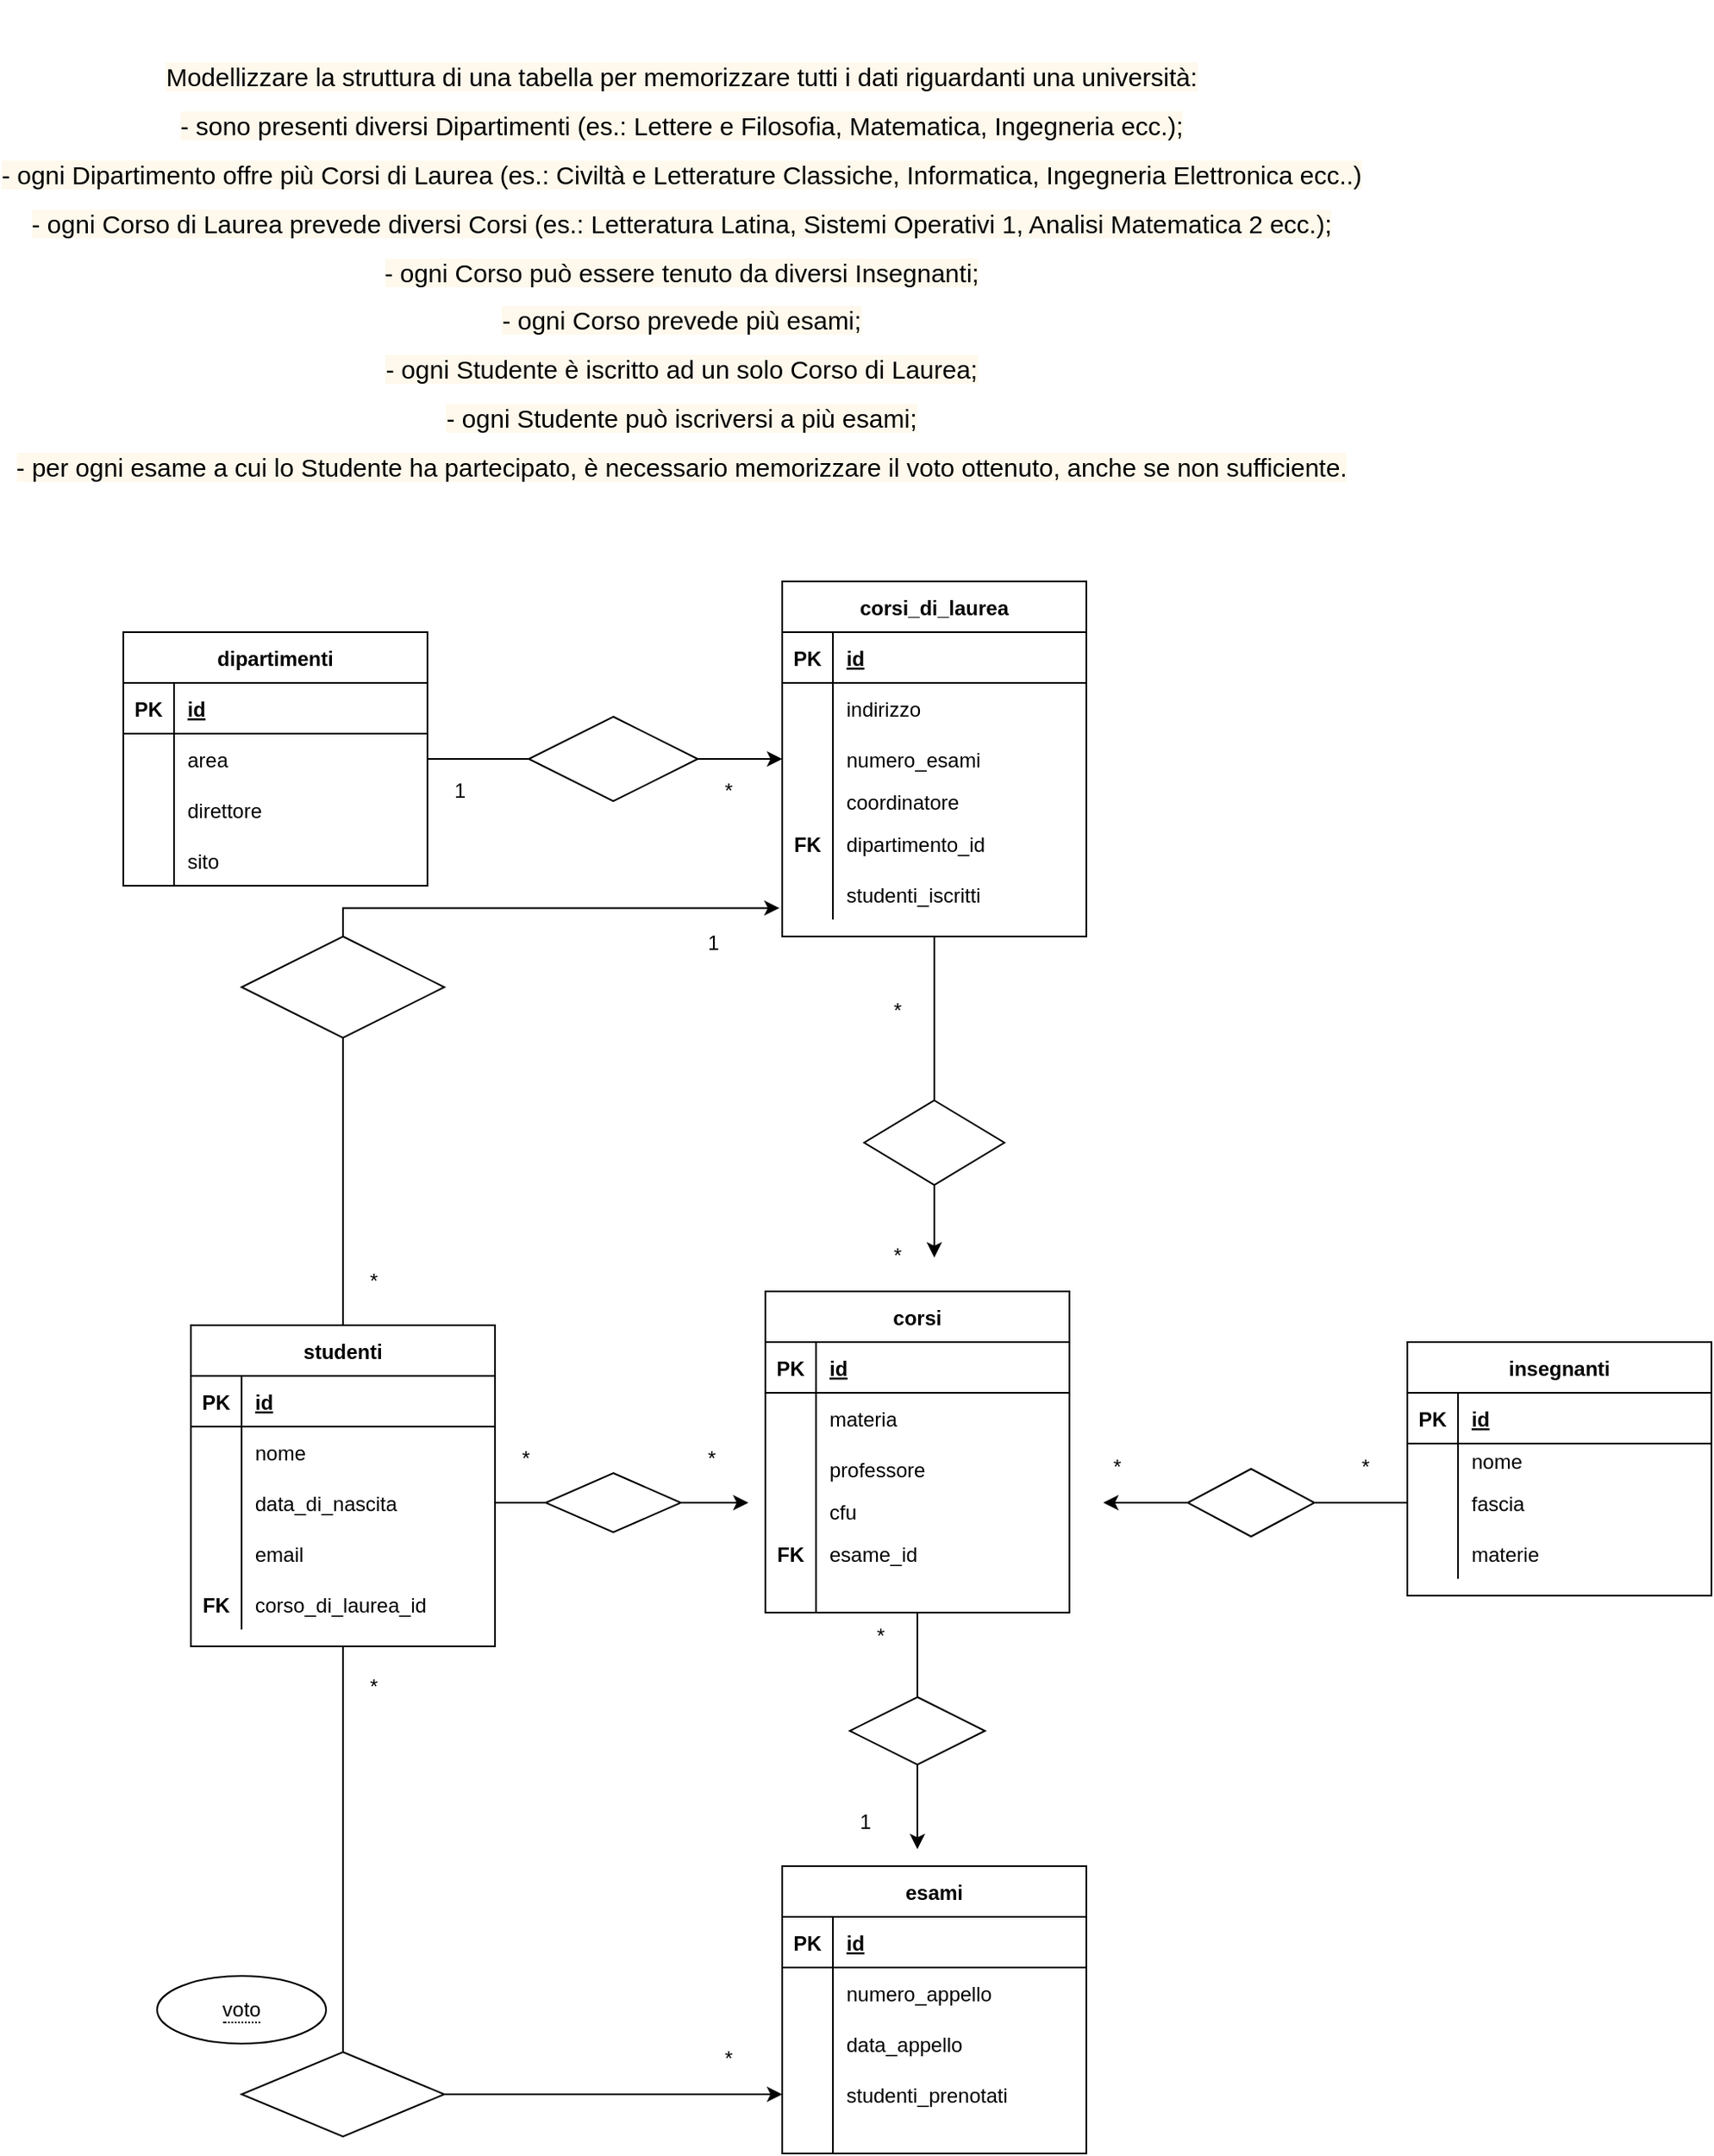 <mxfile version="20.2.2" type="device"><diagram id="AC5yNT9WN_Vt07n7-KDx" name="Pagina-1"><mxGraphModel dx="1038" dy="4054" grid="1" gridSize="10" guides="1" tooltips="1" connect="1" arrows="1" fold="1" page="1" pageScale="1" pageWidth="827" pageHeight="1169" math="0" shadow="0"><root><mxCell id="0"/><mxCell id="1" parent="0"/><mxCell id="3D8G-WBw-n-rXVsYqCfD-39" value="&lt;br&gt;&lt;span style=&quot;font-family: Slack-Lato, Slack-Fractions, appleLogo, sans-serif; font-size: 15px; font-variant-ligatures: common-ligatures; font-weight: 400; text-align: left; background-color: rgba(242, 199, 68, 0.1);&quot;&gt;Modellizzare la struttura di una tabella per memorizzare tutti i dati riguardanti una università:&lt;/span&gt;&lt;br style=&quot;box-sizing: inherit; font-family: Slack-Lato, Slack-Fractions, appleLogo, sans-serif; font-size: 15px; font-variant-ligatures: common-ligatures; font-weight: 400; text-align: left; background-color: rgba(242, 199, 68, 0.1);&quot;&gt;&lt;span style=&quot;font-family: Slack-Lato, Slack-Fractions, appleLogo, sans-serif; font-size: 15px; font-variant-ligatures: common-ligatures; font-weight: 400; text-align: left; background-color: rgba(242, 199, 68, 0.1);&quot;&gt;- sono presenti diversi Dipartimenti (es.: Lettere e Filosofia, Matematica, Ingegneria ecc.);&lt;/span&gt;&lt;br style=&quot;box-sizing: inherit; font-family: Slack-Lato, Slack-Fractions, appleLogo, sans-serif; font-size: 15px; font-variant-ligatures: common-ligatures; font-weight: 400; text-align: left; background-color: rgba(242, 199, 68, 0.1);&quot;&gt;&lt;span style=&quot;font-family: Slack-Lato, Slack-Fractions, appleLogo, sans-serif; font-size: 15px; font-variant-ligatures: common-ligatures; font-weight: 400; text-align: left; background-color: rgba(242, 199, 68, 0.1);&quot;&gt;- ogni Dipartimento offre più Corsi di Laurea (es.: Civiltà e Letterature Classiche, Informatica, Ingegneria Elettronica ecc..)&lt;/span&gt;&lt;br style=&quot;box-sizing: inherit; font-family: Slack-Lato, Slack-Fractions, appleLogo, sans-serif; font-size: 15px; font-variant-ligatures: common-ligatures; font-weight: 400; text-align: left; background-color: rgba(242, 199, 68, 0.1);&quot;&gt;&lt;span style=&quot;font-family: Slack-Lato, Slack-Fractions, appleLogo, sans-serif; font-size: 15px; font-variant-ligatures: common-ligatures; font-weight: 400; text-align: left; background-color: rgba(242, 199, 68, 0.1);&quot;&gt;- ogni Corso di Laurea prevede diversi Corsi (es.: Letteratura Latina, Sistemi Operativi 1, Analisi Matematica 2 ecc.);&lt;/span&gt;&lt;br style=&quot;box-sizing: inherit; font-family: Slack-Lato, Slack-Fractions, appleLogo, sans-serif; font-size: 15px; font-variant-ligatures: common-ligatures; font-weight: 400; text-align: left; background-color: rgba(242, 199, 68, 0.1);&quot;&gt;&lt;span style=&quot;font-family: Slack-Lato, Slack-Fractions, appleLogo, sans-serif; font-size: 15px; font-variant-ligatures: common-ligatures; font-weight: 400; text-align: left; background-color: rgba(242, 199, 68, 0.1);&quot;&gt;- ogni Corso può essere tenuto da diversi Insegnanti;&lt;/span&gt;&lt;br style=&quot;box-sizing: inherit; font-family: Slack-Lato, Slack-Fractions, appleLogo, sans-serif; font-size: 15px; font-variant-ligatures: common-ligatures; font-weight: 400; text-align: left; background-color: rgba(242, 199, 68, 0.1);&quot;&gt;&lt;span style=&quot;font-family: Slack-Lato, Slack-Fractions, appleLogo, sans-serif; font-size: 15px; font-variant-ligatures: common-ligatures; font-weight: 400; text-align: left; background-color: rgba(242, 199, 68, 0.1);&quot;&gt;- ogni Corso prevede più esami;&lt;/span&gt;&lt;br style=&quot;box-sizing: inherit; font-family: Slack-Lato, Slack-Fractions, appleLogo, sans-serif; font-size: 15px; font-variant-ligatures: common-ligatures; font-weight: 400; text-align: left; background-color: rgba(242, 199, 68, 0.1);&quot;&gt;&lt;span style=&quot;font-family: Slack-Lato, Slack-Fractions, appleLogo, sans-serif; font-size: 15px; font-variant-ligatures: common-ligatures; font-weight: 400; text-align: left; background-color: rgba(242, 199, 68, 0.1);&quot;&gt;- ogni Studente è iscritto ad un solo Corso di Laurea;&lt;/span&gt;&lt;br style=&quot;box-sizing: inherit; font-family: Slack-Lato, Slack-Fractions, appleLogo, sans-serif; font-size: 15px; font-variant-ligatures: common-ligatures; font-weight: 400; text-align: left; background-color: rgba(242, 199, 68, 0.1);&quot;&gt;&lt;span style=&quot;font-family: Slack-Lato, Slack-Fractions, appleLogo, sans-serif; font-size: 15px; font-variant-ligatures: common-ligatures; font-weight: 400; text-align: left; background-color: rgba(242, 199, 68, 0.1);&quot;&gt;- ogni Studente può iscriversi a più esami;&lt;/span&gt;&lt;br style=&quot;box-sizing: inherit; font-family: Slack-Lato, Slack-Fractions, appleLogo, sans-serif; font-size: 15px; font-variant-ligatures: common-ligatures; font-weight: 400; text-align: left; background-color: rgba(242, 199, 68, 0.1);&quot;&gt;&lt;span style=&quot;font-family: Slack-Lato, Slack-Fractions, appleLogo, sans-serif; font-size: 15px; font-variant-ligatures: common-ligatures; font-weight: 400; text-align: left; background-color: rgba(242, 199, 68, 0.1);&quot;&gt;- per ogni esame a cui lo Studente ha partecipato, è necessario memorizzare il voto ottenuto, anche se non sufficiente.&lt;br&gt;&lt;/span&gt;" style="text;strokeColor=none;fillColor=none;html=1;fontSize=24;fontStyle=1;verticalAlign=middle;align=center;fontColor=#000000;" parent="1" vertex="1"><mxGeometry x="380" y="-2290" width="100" height="60" as="geometry"/></mxCell><mxCell id="3D8G-WBw-n-rXVsYqCfD-70" value="dipartimenti" style="shape=table;startSize=30;container=1;collapsible=1;childLayout=tableLayout;fixedRows=1;rowLines=0;fontStyle=1;align=center;resizeLast=1;fontColor=#000000;" parent="1" vertex="1"><mxGeometry x="100" y="-2030" width="180" height="150" as="geometry"/></mxCell><mxCell id="3D8G-WBw-n-rXVsYqCfD-71" value="" style="shape=tableRow;horizontal=0;startSize=0;swimlaneHead=0;swimlaneBody=0;fillColor=none;collapsible=0;dropTarget=0;points=[[0,0.5],[1,0.5]];portConstraint=eastwest;top=0;left=0;right=0;bottom=1;fontColor=#000000;" parent="3D8G-WBw-n-rXVsYqCfD-70" vertex="1"><mxGeometry y="30" width="180" height="30" as="geometry"/></mxCell><mxCell id="3D8G-WBw-n-rXVsYqCfD-72" value="PK" style="shape=partialRectangle;connectable=0;fillColor=none;top=0;left=0;bottom=0;right=0;fontStyle=1;overflow=hidden;fontColor=#000000;" parent="3D8G-WBw-n-rXVsYqCfD-71" vertex="1"><mxGeometry width="30" height="30" as="geometry"><mxRectangle width="30" height="30" as="alternateBounds"/></mxGeometry></mxCell><mxCell id="3D8G-WBw-n-rXVsYqCfD-73" value="id" style="shape=partialRectangle;connectable=0;fillColor=none;top=0;left=0;bottom=0;right=0;align=left;spacingLeft=6;fontStyle=5;overflow=hidden;fontColor=#000000;" parent="3D8G-WBw-n-rXVsYqCfD-71" vertex="1"><mxGeometry x="30" width="150" height="30" as="geometry"><mxRectangle width="150" height="30" as="alternateBounds"/></mxGeometry></mxCell><mxCell id="3D8G-WBw-n-rXVsYqCfD-74" value="" style="shape=tableRow;horizontal=0;startSize=0;swimlaneHead=0;swimlaneBody=0;fillColor=none;collapsible=0;dropTarget=0;points=[[0,0.5],[1,0.5]];portConstraint=eastwest;top=0;left=0;right=0;bottom=0;fontColor=#000000;" parent="3D8G-WBw-n-rXVsYqCfD-70" vertex="1"><mxGeometry y="60" width="180" height="30" as="geometry"/></mxCell><mxCell id="3D8G-WBw-n-rXVsYqCfD-75" value="" style="shape=partialRectangle;connectable=0;fillColor=none;top=0;left=0;bottom=0;right=0;editable=1;overflow=hidden;fontColor=#000000;" parent="3D8G-WBw-n-rXVsYqCfD-74" vertex="1"><mxGeometry width="30" height="30" as="geometry"><mxRectangle width="30" height="30" as="alternateBounds"/></mxGeometry></mxCell><mxCell id="3D8G-WBw-n-rXVsYqCfD-76" value="area" style="shape=partialRectangle;connectable=0;fillColor=none;top=0;left=0;bottom=0;right=0;align=left;spacingLeft=6;overflow=hidden;fontColor=#000000;" parent="3D8G-WBw-n-rXVsYqCfD-74" vertex="1"><mxGeometry x="30" width="150" height="30" as="geometry"><mxRectangle width="150" height="30" as="alternateBounds"/></mxGeometry></mxCell><mxCell id="3D8G-WBw-n-rXVsYqCfD-77" value="" style="shape=tableRow;horizontal=0;startSize=0;swimlaneHead=0;swimlaneBody=0;fillColor=none;collapsible=0;dropTarget=0;points=[[0,0.5],[1,0.5]];portConstraint=eastwest;top=0;left=0;right=0;bottom=0;fontColor=#000000;" parent="3D8G-WBw-n-rXVsYqCfD-70" vertex="1"><mxGeometry y="90" width="180" height="30" as="geometry"/></mxCell><mxCell id="3D8G-WBw-n-rXVsYqCfD-78" value="" style="shape=partialRectangle;connectable=0;fillColor=none;top=0;left=0;bottom=0;right=0;editable=1;overflow=hidden;fontColor=#000000;" parent="3D8G-WBw-n-rXVsYqCfD-77" vertex="1"><mxGeometry width="30" height="30" as="geometry"><mxRectangle width="30" height="30" as="alternateBounds"/></mxGeometry></mxCell><mxCell id="3D8G-WBw-n-rXVsYqCfD-79" value="direttore" style="shape=partialRectangle;connectable=0;fillColor=none;top=0;left=0;bottom=0;right=0;align=left;spacingLeft=6;overflow=hidden;fontColor=#000000;" parent="3D8G-WBw-n-rXVsYqCfD-77" vertex="1"><mxGeometry x="30" width="150" height="30" as="geometry"><mxRectangle width="150" height="30" as="alternateBounds"/></mxGeometry></mxCell><mxCell id="3D8G-WBw-n-rXVsYqCfD-80" value="" style="shape=tableRow;horizontal=0;startSize=0;swimlaneHead=0;swimlaneBody=0;fillColor=none;collapsible=0;dropTarget=0;points=[[0,0.5],[1,0.5]];portConstraint=eastwest;top=0;left=0;right=0;bottom=0;fontColor=#000000;" parent="3D8G-WBw-n-rXVsYqCfD-70" vertex="1"><mxGeometry y="120" width="180" height="30" as="geometry"/></mxCell><mxCell id="3D8G-WBw-n-rXVsYqCfD-81" value="" style="shape=partialRectangle;connectable=0;fillColor=none;top=0;left=0;bottom=0;right=0;editable=1;overflow=hidden;fontColor=#000000;" parent="3D8G-WBw-n-rXVsYqCfD-80" vertex="1"><mxGeometry width="30" height="30" as="geometry"><mxRectangle width="30" height="30" as="alternateBounds"/></mxGeometry></mxCell><mxCell id="3D8G-WBw-n-rXVsYqCfD-82" value="sito" style="shape=partialRectangle;connectable=0;fillColor=none;top=0;left=0;bottom=0;right=0;align=left;spacingLeft=6;overflow=hidden;fontColor=#000000;" parent="3D8G-WBw-n-rXVsYqCfD-80" vertex="1"><mxGeometry x="30" width="150" height="30" as="geometry"><mxRectangle width="150" height="30" as="alternateBounds"/></mxGeometry></mxCell><mxCell id="3D8G-WBw-n-rXVsYqCfD-153" style="edgeStyle=orthogonalEdgeStyle;rounded=0;orthogonalLoop=1;jettySize=auto;html=1;fontColor=#000000;" parent="1" source="3D8G-WBw-n-rXVsYqCfD-88" edge="1"><mxGeometry relative="1" as="geometry"><mxPoint x="580" y="-1660" as="targetPoint"/></mxGeometry></mxCell><mxCell id="3D8G-WBw-n-rXVsYqCfD-88" value="corsi_di_laurea" style="shape=table;startSize=30;container=1;collapsible=1;childLayout=tableLayout;fixedRows=1;rowLines=0;fontStyle=1;align=center;resizeLast=1;fontColor=#000000;" parent="1" vertex="1"><mxGeometry x="490" y="-2060" width="180" height="210" as="geometry"/></mxCell><mxCell id="3D8G-WBw-n-rXVsYqCfD-89" value="" style="shape=tableRow;horizontal=0;startSize=0;swimlaneHead=0;swimlaneBody=0;fillColor=none;collapsible=0;dropTarget=0;points=[[0,0.5],[1,0.5]];portConstraint=eastwest;top=0;left=0;right=0;bottom=1;fontColor=#000000;" parent="3D8G-WBw-n-rXVsYqCfD-88" vertex="1"><mxGeometry y="30" width="180" height="30" as="geometry"/></mxCell><mxCell id="3D8G-WBw-n-rXVsYqCfD-90" value="PK" style="shape=partialRectangle;connectable=0;fillColor=none;top=0;left=0;bottom=0;right=0;fontStyle=1;overflow=hidden;fontColor=#000000;" parent="3D8G-WBw-n-rXVsYqCfD-89" vertex="1"><mxGeometry width="30" height="30" as="geometry"><mxRectangle width="30" height="30" as="alternateBounds"/></mxGeometry></mxCell><mxCell id="3D8G-WBw-n-rXVsYqCfD-91" value="id" style="shape=partialRectangle;connectable=0;fillColor=none;top=0;left=0;bottom=0;right=0;align=left;spacingLeft=6;fontStyle=5;overflow=hidden;fontColor=#000000;" parent="3D8G-WBw-n-rXVsYqCfD-89" vertex="1"><mxGeometry x="30" width="150" height="30" as="geometry"><mxRectangle width="150" height="30" as="alternateBounds"/></mxGeometry></mxCell><mxCell id="3D8G-WBw-n-rXVsYqCfD-92" value="" style="shape=tableRow;horizontal=0;startSize=0;swimlaneHead=0;swimlaneBody=0;fillColor=none;collapsible=0;dropTarget=0;points=[[0,0.5],[1,0.5]];portConstraint=eastwest;top=0;left=0;right=0;bottom=0;fontColor=#000000;" parent="3D8G-WBw-n-rXVsYqCfD-88" vertex="1"><mxGeometry y="60" width="180" height="30" as="geometry"/></mxCell><mxCell id="3D8G-WBw-n-rXVsYqCfD-93" value="" style="shape=partialRectangle;connectable=0;fillColor=none;top=0;left=0;bottom=0;right=0;editable=1;overflow=hidden;fontColor=#000000;" parent="3D8G-WBw-n-rXVsYqCfD-92" vertex="1"><mxGeometry width="30" height="30" as="geometry"><mxRectangle width="30" height="30" as="alternateBounds"/></mxGeometry></mxCell><mxCell id="3D8G-WBw-n-rXVsYqCfD-94" value="indirizzo" style="shape=partialRectangle;connectable=0;fillColor=none;top=0;left=0;bottom=0;right=0;align=left;spacingLeft=6;overflow=hidden;fontColor=#000000;" parent="3D8G-WBw-n-rXVsYqCfD-92" vertex="1"><mxGeometry x="30" width="150" height="30" as="geometry"><mxRectangle width="150" height="30" as="alternateBounds"/></mxGeometry></mxCell><mxCell id="3D8G-WBw-n-rXVsYqCfD-95" value="" style="shape=tableRow;horizontal=0;startSize=0;swimlaneHead=0;swimlaneBody=0;fillColor=none;collapsible=0;dropTarget=0;points=[[0,0.5],[1,0.5]];portConstraint=eastwest;top=0;left=0;right=0;bottom=0;fontColor=#000000;" parent="3D8G-WBw-n-rXVsYqCfD-88" vertex="1"><mxGeometry y="90" width="180" height="30" as="geometry"/></mxCell><mxCell id="3D8G-WBw-n-rXVsYqCfD-96" value="" style="shape=partialRectangle;connectable=0;fillColor=none;top=0;left=0;bottom=0;right=0;editable=1;overflow=hidden;fontColor=#000000;" parent="3D8G-WBw-n-rXVsYqCfD-95" vertex="1"><mxGeometry width="30" height="30" as="geometry"><mxRectangle width="30" height="30" as="alternateBounds"/></mxGeometry></mxCell><mxCell id="3D8G-WBw-n-rXVsYqCfD-97" value="numero_esami" style="shape=partialRectangle;connectable=0;fillColor=none;top=0;left=0;bottom=0;right=0;align=left;spacingLeft=6;overflow=hidden;fontColor=#000000;" parent="3D8G-WBw-n-rXVsYqCfD-95" vertex="1"><mxGeometry x="30" width="150" height="30" as="geometry"><mxRectangle width="150" height="30" as="alternateBounds"/></mxGeometry></mxCell><mxCell id="3D8G-WBw-n-rXVsYqCfD-98" value="" style="shape=tableRow;horizontal=0;startSize=0;swimlaneHead=0;swimlaneBody=0;fillColor=none;collapsible=0;dropTarget=0;points=[[0,0.5],[1,0.5]];portConstraint=eastwest;top=0;left=0;right=0;bottom=0;fontColor=#000000;" parent="3D8G-WBw-n-rXVsYqCfD-88" vertex="1"><mxGeometry y="120" width="180" height="20" as="geometry"/></mxCell><mxCell id="3D8G-WBw-n-rXVsYqCfD-99" value="" style="shape=partialRectangle;connectable=0;fillColor=none;top=0;left=0;bottom=0;right=0;editable=1;overflow=hidden;fontColor=#000000;" parent="3D8G-WBw-n-rXVsYqCfD-98" vertex="1"><mxGeometry width="30" height="20" as="geometry"><mxRectangle width="30" height="20" as="alternateBounds"/></mxGeometry></mxCell><mxCell id="3D8G-WBw-n-rXVsYqCfD-100" value="coordinatore" style="shape=partialRectangle;connectable=0;fillColor=none;top=0;left=0;bottom=0;right=0;align=left;spacingLeft=6;overflow=hidden;fontColor=#000000;" parent="3D8G-WBw-n-rXVsYqCfD-98" vertex="1"><mxGeometry x="30" width="150" height="20" as="geometry"><mxRectangle width="150" height="20" as="alternateBounds"/></mxGeometry></mxCell><mxCell id="3D8G-WBw-n-rXVsYqCfD-110" value="" style="shape=tableRow;horizontal=0;startSize=0;swimlaneHead=0;swimlaneBody=0;fillColor=none;collapsible=0;dropTarget=0;points=[[0,0.5],[1,0.5]];portConstraint=eastwest;top=0;left=0;right=0;bottom=0;fontColor=#000000;" parent="3D8G-WBw-n-rXVsYqCfD-88" vertex="1"><mxGeometry y="140" width="180" height="30" as="geometry"/></mxCell><mxCell id="3D8G-WBw-n-rXVsYqCfD-111" value="FK" style="shape=partialRectangle;connectable=0;fillColor=none;top=0;left=0;bottom=0;right=0;editable=1;overflow=hidden;fontColor=#000000;fontStyle=1" parent="3D8G-WBw-n-rXVsYqCfD-110" vertex="1"><mxGeometry width="30" height="30" as="geometry"><mxRectangle width="30" height="30" as="alternateBounds"/></mxGeometry></mxCell><mxCell id="3D8G-WBw-n-rXVsYqCfD-112" value="dipartimento_id" style="shape=partialRectangle;connectable=0;fillColor=none;top=0;left=0;bottom=0;right=0;align=left;spacingLeft=6;overflow=hidden;fontColor=#000000;" parent="3D8G-WBw-n-rXVsYqCfD-110" vertex="1"><mxGeometry x="30" width="150" height="30" as="geometry"><mxRectangle width="150" height="30" as="alternateBounds"/></mxGeometry></mxCell><mxCell id="3D8G-WBw-n-rXVsYqCfD-164" value="" style="shape=tableRow;horizontal=0;startSize=0;swimlaneHead=0;swimlaneBody=0;fillColor=none;collapsible=0;dropTarget=0;points=[[0,0.5],[1,0.5]];portConstraint=eastwest;top=0;left=0;right=0;bottom=0;fontColor=#000000;" parent="3D8G-WBw-n-rXVsYqCfD-88" vertex="1"><mxGeometry y="170" width="180" height="30" as="geometry"/></mxCell><mxCell id="3D8G-WBw-n-rXVsYqCfD-165" value="" style="shape=partialRectangle;connectable=0;fillColor=none;top=0;left=0;bottom=0;right=0;editable=1;overflow=hidden;fontColor=#000000;fontStyle=1" parent="3D8G-WBw-n-rXVsYqCfD-164" vertex="1"><mxGeometry width="30" height="30" as="geometry"><mxRectangle width="30" height="30" as="alternateBounds"/></mxGeometry></mxCell><mxCell id="3D8G-WBw-n-rXVsYqCfD-166" value="studenti_iscritti" style="shape=partialRectangle;connectable=0;fillColor=none;top=0;left=0;bottom=0;right=0;align=left;spacingLeft=6;overflow=hidden;fontColor=#000000;" parent="3D8G-WBw-n-rXVsYqCfD-164" vertex="1"><mxGeometry x="30" width="150" height="30" as="geometry"><mxRectangle width="150" height="30" as="alternateBounds"/></mxGeometry></mxCell><mxCell id="3D8G-WBw-n-rXVsYqCfD-102" style="edgeStyle=orthogonalEdgeStyle;rounded=0;orthogonalLoop=1;jettySize=auto;html=1;fontColor=#000000;" parent="1" source="3D8G-WBw-n-rXVsYqCfD-74" edge="1"><mxGeometry relative="1" as="geometry"><mxPoint x="490" y="-1955" as="targetPoint"/></mxGeometry></mxCell><mxCell id="3D8G-WBw-n-rXVsYqCfD-103" value="" style="shape=rhombus;perimeter=rhombusPerimeter;whiteSpace=wrap;html=1;align=center;fontColor=#000000;" parent="1" vertex="1"><mxGeometry x="340" y="-1980" width="100" height="50" as="geometry"/></mxCell><mxCell id="3D8G-WBw-n-rXVsYqCfD-108" value="*" style="text;strokeColor=none;fillColor=none;spacingLeft=4;spacingRight=4;overflow=hidden;rotatable=0;points=[[0,0.5],[1,0.5]];portConstraint=eastwest;fontSize=12;fontColor=#000000;" parent="1" vertex="1"><mxGeometry x="450" y="-1950" width="40" height="30" as="geometry"/></mxCell><mxCell id="3D8G-WBw-n-rXVsYqCfD-109" value="1" style="text;strokeColor=none;fillColor=none;spacingLeft=4;spacingRight=4;overflow=hidden;rotatable=0;points=[[0,0.5],[1,0.5]];portConstraint=eastwest;fontSize=12;fontColor=#000000;" parent="1" vertex="1"><mxGeometry x="290" y="-1950" width="40" height="30" as="geometry"/></mxCell><mxCell id="p0AQZqGEX78h2YrI5cpY-9" style="edgeStyle=orthogonalEdgeStyle;rounded=0;orthogonalLoop=1;jettySize=auto;html=1;" edge="1" parent="1" source="3D8G-WBw-n-rXVsYqCfD-113"><mxGeometry relative="1" as="geometry"><mxPoint x="570" y="-1310" as="targetPoint"/></mxGeometry></mxCell><mxCell id="3D8G-WBw-n-rXVsYqCfD-113" value="corsi" style="shape=table;startSize=30;container=1;collapsible=1;childLayout=tableLayout;fixedRows=1;rowLines=0;fontStyle=1;align=center;resizeLast=1;fontColor=#000000;" parent="1" vertex="1"><mxGeometry x="480" y="-1640" width="180" height="190" as="geometry"/></mxCell><mxCell id="3D8G-WBw-n-rXVsYqCfD-114" value="" style="shape=tableRow;horizontal=0;startSize=0;swimlaneHead=0;swimlaneBody=0;fillColor=none;collapsible=0;dropTarget=0;points=[[0,0.5],[1,0.5]];portConstraint=eastwest;top=0;left=0;right=0;bottom=1;fontColor=#000000;" parent="3D8G-WBw-n-rXVsYqCfD-113" vertex="1"><mxGeometry y="30" width="180" height="30" as="geometry"/></mxCell><mxCell id="3D8G-WBw-n-rXVsYqCfD-115" value="PK" style="shape=partialRectangle;connectable=0;fillColor=none;top=0;left=0;bottom=0;right=0;fontStyle=1;overflow=hidden;fontColor=#000000;" parent="3D8G-WBw-n-rXVsYqCfD-114" vertex="1"><mxGeometry width="30" height="30" as="geometry"><mxRectangle width="30" height="30" as="alternateBounds"/></mxGeometry></mxCell><mxCell id="3D8G-WBw-n-rXVsYqCfD-116" value="id" style="shape=partialRectangle;connectable=0;fillColor=none;top=0;left=0;bottom=0;right=0;align=left;spacingLeft=6;fontStyle=5;overflow=hidden;fontColor=#000000;" parent="3D8G-WBw-n-rXVsYqCfD-114" vertex="1"><mxGeometry x="30" width="150" height="30" as="geometry"><mxRectangle width="150" height="30" as="alternateBounds"/></mxGeometry></mxCell><mxCell id="3D8G-WBw-n-rXVsYqCfD-117" value="" style="shape=tableRow;horizontal=0;startSize=0;swimlaneHead=0;swimlaneBody=0;fillColor=none;collapsible=0;dropTarget=0;points=[[0,0.5],[1,0.5]];portConstraint=eastwest;top=0;left=0;right=0;bottom=0;fontColor=#000000;" parent="3D8G-WBw-n-rXVsYqCfD-113" vertex="1"><mxGeometry y="60" width="180" height="30" as="geometry"/></mxCell><mxCell id="3D8G-WBw-n-rXVsYqCfD-118" value="" style="shape=partialRectangle;connectable=0;fillColor=none;top=0;left=0;bottom=0;right=0;editable=1;overflow=hidden;fontColor=#000000;" parent="3D8G-WBw-n-rXVsYqCfD-117" vertex="1"><mxGeometry width="30" height="30" as="geometry"><mxRectangle width="30" height="30" as="alternateBounds"/></mxGeometry></mxCell><mxCell id="3D8G-WBw-n-rXVsYqCfD-119" value="materia" style="shape=partialRectangle;connectable=0;fillColor=none;top=0;left=0;bottom=0;right=0;align=left;spacingLeft=6;overflow=hidden;fontColor=#000000;" parent="3D8G-WBw-n-rXVsYqCfD-117" vertex="1"><mxGeometry x="30" width="150" height="30" as="geometry"><mxRectangle width="150" height="30" as="alternateBounds"/></mxGeometry></mxCell><mxCell id="3D8G-WBw-n-rXVsYqCfD-120" value="" style="shape=tableRow;horizontal=0;startSize=0;swimlaneHead=0;swimlaneBody=0;fillColor=none;collapsible=0;dropTarget=0;points=[[0,0.5],[1,0.5]];portConstraint=eastwest;top=0;left=0;right=0;bottom=0;fontColor=#000000;" parent="3D8G-WBw-n-rXVsYqCfD-113" vertex="1"><mxGeometry y="90" width="180" height="30" as="geometry"/></mxCell><mxCell id="3D8G-WBw-n-rXVsYqCfD-121" value="" style="shape=partialRectangle;connectable=0;fillColor=none;top=0;left=0;bottom=0;right=0;editable=1;overflow=hidden;fontColor=#000000;" parent="3D8G-WBw-n-rXVsYqCfD-120" vertex="1"><mxGeometry width="30" height="30" as="geometry"><mxRectangle width="30" height="30" as="alternateBounds"/></mxGeometry></mxCell><mxCell id="3D8G-WBw-n-rXVsYqCfD-122" value="professore" style="shape=partialRectangle;connectable=0;fillColor=none;top=0;left=0;bottom=0;right=0;align=left;spacingLeft=6;overflow=hidden;fontColor=#000000;" parent="3D8G-WBw-n-rXVsYqCfD-120" vertex="1"><mxGeometry x="30" width="150" height="30" as="geometry"><mxRectangle width="150" height="30" as="alternateBounds"/></mxGeometry></mxCell><mxCell id="3D8G-WBw-n-rXVsYqCfD-123" value="" style="shape=tableRow;horizontal=0;startSize=0;swimlaneHead=0;swimlaneBody=0;fillColor=none;collapsible=0;dropTarget=0;points=[[0,0.5],[1,0.5]];portConstraint=eastwest;top=0;left=0;right=0;bottom=0;fontColor=#000000;" parent="3D8G-WBw-n-rXVsYqCfD-113" vertex="1"><mxGeometry y="120" width="180" height="20" as="geometry"/></mxCell><mxCell id="3D8G-WBw-n-rXVsYqCfD-124" value="" style="shape=partialRectangle;connectable=0;fillColor=none;top=0;left=0;bottom=0;right=0;editable=1;overflow=hidden;fontColor=#000000;" parent="3D8G-WBw-n-rXVsYqCfD-123" vertex="1"><mxGeometry width="30" height="20" as="geometry"><mxRectangle width="30" height="20" as="alternateBounds"/></mxGeometry></mxCell><mxCell id="3D8G-WBw-n-rXVsYqCfD-125" value="cfu" style="shape=partialRectangle;connectable=0;fillColor=none;top=0;left=0;bottom=0;right=0;align=left;spacingLeft=6;overflow=hidden;fontColor=#000000;" parent="3D8G-WBw-n-rXVsYqCfD-123" vertex="1"><mxGeometry x="30" width="150" height="20" as="geometry"><mxRectangle width="150" height="20" as="alternateBounds"/></mxGeometry></mxCell><mxCell id="p0AQZqGEX78h2YrI5cpY-4" value="" style="shape=tableRow;horizontal=0;startSize=0;swimlaneHead=0;swimlaneBody=0;fillColor=none;collapsible=0;dropTarget=0;points=[[0,0.5],[1,0.5]];portConstraint=eastwest;top=0;left=0;right=0;bottom=0;" vertex="1" parent="3D8G-WBw-n-rXVsYqCfD-113"><mxGeometry y="140" width="180" height="30" as="geometry"/></mxCell><mxCell id="p0AQZqGEX78h2YrI5cpY-5" value="FK" style="shape=partialRectangle;connectable=0;fillColor=none;top=0;left=0;bottom=0;right=0;editable=1;overflow=hidden;fontStyle=1" vertex="1" parent="p0AQZqGEX78h2YrI5cpY-4"><mxGeometry width="30" height="30" as="geometry"><mxRectangle width="30" height="30" as="alternateBounds"/></mxGeometry></mxCell><mxCell id="p0AQZqGEX78h2YrI5cpY-6" value="esame_id" style="shape=partialRectangle;connectable=0;fillColor=none;top=0;left=0;bottom=0;right=0;align=left;spacingLeft=6;overflow=hidden;" vertex="1" parent="p0AQZqGEX78h2YrI5cpY-4"><mxGeometry x="30" width="150" height="30" as="geometry"><mxRectangle width="150" height="30" as="alternateBounds"/></mxGeometry></mxCell><mxCell id="3D8G-WBw-n-rXVsYqCfD-161" value="" style="shape=tableRow;horizontal=0;startSize=0;swimlaneHead=0;swimlaneBody=0;fillColor=none;collapsible=0;dropTarget=0;points=[[0,0.5],[1,0.5]];portConstraint=eastwest;top=0;left=0;right=0;bottom=0;fontColor=#000000;" parent="3D8G-WBw-n-rXVsYqCfD-113" vertex="1"><mxGeometry y="170" width="180" height="20" as="geometry"/></mxCell><mxCell id="3D8G-WBw-n-rXVsYqCfD-162" value="" style="shape=partialRectangle;connectable=0;fillColor=none;top=0;left=0;bottom=0;right=0;editable=1;overflow=hidden;fontColor=#000000;fontStyle=1" parent="3D8G-WBw-n-rXVsYqCfD-161" vertex="1"><mxGeometry width="30" height="20" as="geometry"><mxRectangle width="30" height="20" as="alternateBounds"/></mxGeometry></mxCell><mxCell id="3D8G-WBw-n-rXVsYqCfD-163" value="" style="shape=partialRectangle;connectable=0;fillColor=none;top=0;left=0;bottom=0;right=0;align=left;spacingLeft=6;overflow=hidden;fontColor=#000000;" parent="3D8G-WBw-n-rXVsYqCfD-161" vertex="1"><mxGeometry x="30" width="150" height="20" as="geometry"><mxRectangle width="150" height="20" as="alternateBounds"/></mxGeometry></mxCell><mxCell id="3D8G-WBw-n-rXVsYqCfD-128" value="*" style="text;strokeColor=none;fillColor=none;spacingLeft=4;spacingRight=4;overflow=hidden;rotatable=0;points=[[0,0.5],[1,0.5]];portConstraint=eastwest;fontSize=12;fontColor=#000000;" parent="1" vertex="1"><mxGeometry x="550" y="-1675" width="40" height="30" as="geometry"/></mxCell><mxCell id="3D8G-WBw-n-rXVsYqCfD-129" value="*" style="text;strokeColor=none;fillColor=none;spacingLeft=4;spacingRight=4;overflow=hidden;rotatable=0;points=[[0,0.5],[1,0.5]];portConstraint=eastwest;fontSize=12;fontColor=#000000;" parent="1" vertex="1"><mxGeometry x="550" y="-1820" width="40" height="30" as="geometry"/></mxCell><mxCell id="3D8G-WBw-n-rXVsYqCfD-127" value="" style="shape=rhombus;perimeter=rhombusPerimeter;whiteSpace=wrap;html=1;align=center;fontColor=#000000;" parent="1" vertex="1"><mxGeometry x="538.5" y="-1753" width="83" height="50" as="geometry"/></mxCell><mxCell id="3D8G-WBw-n-rXVsYqCfD-136" value="insegnanti" style="shape=table;startSize=30;container=1;collapsible=1;childLayout=tableLayout;fixedRows=1;rowLines=0;fontStyle=1;align=center;resizeLast=1;fontColor=#000000;" parent="1" vertex="1"><mxGeometry x="860" y="-1610" width="180" height="150" as="geometry"/></mxCell><mxCell id="3D8G-WBw-n-rXVsYqCfD-137" value="" style="shape=tableRow;horizontal=0;startSize=0;swimlaneHead=0;swimlaneBody=0;fillColor=none;collapsible=0;dropTarget=0;points=[[0,0.5],[1,0.5]];portConstraint=eastwest;top=0;left=0;right=0;bottom=1;fontColor=#000000;" parent="3D8G-WBw-n-rXVsYqCfD-136" vertex="1"><mxGeometry y="30" width="180" height="30" as="geometry"/></mxCell><mxCell id="3D8G-WBw-n-rXVsYqCfD-138" value="PK" style="shape=partialRectangle;connectable=0;fillColor=none;top=0;left=0;bottom=0;right=0;fontStyle=1;overflow=hidden;fontColor=#000000;" parent="3D8G-WBw-n-rXVsYqCfD-137" vertex="1"><mxGeometry width="30" height="30" as="geometry"><mxRectangle width="30" height="30" as="alternateBounds"/></mxGeometry></mxCell><mxCell id="3D8G-WBw-n-rXVsYqCfD-139" value="id" style="shape=partialRectangle;connectable=0;fillColor=none;top=0;left=0;bottom=0;right=0;align=left;spacingLeft=6;fontStyle=5;overflow=hidden;fontColor=#000000;" parent="3D8G-WBw-n-rXVsYqCfD-137" vertex="1"><mxGeometry x="30" width="150" height="30" as="geometry"><mxRectangle width="150" height="30" as="alternateBounds"/></mxGeometry></mxCell><mxCell id="3D8G-WBw-n-rXVsYqCfD-140" value="" style="shape=tableRow;horizontal=0;startSize=0;swimlaneHead=0;swimlaneBody=0;fillColor=none;collapsible=0;dropTarget=0;points=[[0,0.5],[1,0.5]];portConstraint=eastwest;top=0;left=0;right=0;bottom=0;fontColor=#000000;" parent="3D8G-WBw-n-rXVsYqCfD-136" vertex="1"><mxGeometry y="60" width="180" height="20" as="geometry"/></mxCell><mxCell id="3D8G-WBw-n-rXVsYqCfD-141" value="" style="shape=partialRectangle;connectable=0;fillColor=none;top=0;left=0;bottom=0;right=0;editable=1;overflow=hidden;fontColor=#000000;" parent="3D8G-WBw-n-rXVsYqCfD-140" vertex="1"><mxGeometry width="30" height="20" as="geometry"><mxRectangle width="30" height="20" as="alternateBounds"/></mxGeometry></mxCell><mxCell id="3D8G-WBw-n-rXVsYqCfD-142" value="nome" style="shape=partialRectangle;connectable=0;fillColor=none;top=0;left=0;bottom=0;right=0;align=left;spacingLeft=6;overflow=hidden;fontColor=#000000;" parent="3D8G-WBw-n-rXVsYqCfD-140" vertex="1"><mxGeometry x="30" width="150" height="20" as="geometry"><mxRectangle width="150" height="20" as="alternateBounds"/></mxGeometry></mxCell><mxCell id="3D8G-WBw-n-rXVsYqCfD-143" value="" style="shape=tableRow;horizontal=0;startSize=0;swimlaneHead=0;swimlaneBody=0;fillColor=none;collapsible=0;dropTarget=0;points=[[0,0.5],[1,0.5]];portConstraint=eastwest;top=0;left=0;right=0;bottom=0;fontColor=#000000;" parent="3D8G-WBw-n-rXVsYqCfD-136" vertex="1"><mxGeometry y="80" width="180" height="30" as="geometry"/></mxCell><mxCell id="3D8G-WBw-n-rXVsYqCfD-144" value="" style="shape=partialRectangle;connectable=0;fillColor=none;top=0;left=0;bottom=0;right=0;editable=1;overflow=hidden;fontColor=#000000;" parent="3D8G-WBw-n-rXVsYqCfD-143" vertex="1"><mxGeometry width="30" height="30" as="geometry"><mxRectangle width="30" height="30" as="alternateBounds"/></mxGeometry></mxCell><mxCell id="3D8G-WBw-n-rXVsYqCfD-145" value="fascia" style="shape=partialRectangle;connectable=0;fillColor=none;top=0;left=0;bottom=0;right=0;align=left;spacingLeft=6;overflow=hidden;fontColor=#000000;" parent="3D8G-WBw-n-rXVsYqCfD-143" vertex="1"><mxGeometry x="30" width="150" height="30" as="geometry"><mxRectangle width="150" height="30" as="alternateBounds"/></mxGeometry></mxCell><mxCell id="3D8G-WBw-n-rXVsYqCfD-146" value="" style="shape=tableRow;horizontal=0;startSize=0;swimlaneHead=0;swimlaneBody=0;fillColor=none;collapsible=0;dropTarget=0;points=[[0,0.5],[1,0.5]];portConstraint=eastwest;top=0;left=0;right=0;bottom=0;fontColor=#000000;" parent="3D8G-WBw-n-rXVsYqCfD-136" vertex="1"><mxGeometry y="110" width="180" height="30" as="geometry"/></mxCell><mxCell id="3D8G-WBw-n-rXVsYqCfD-147" value="" style="shape=partialRectangle;connectable=0;fillColor=none;top=0;left=0;bottom=0;right=0;editable=1;overflow=hidden;fontColor=#000000;" parent="3D8G-WBw-n-rXVsYqCfD-146" vertex="1"><mxGeometry width="30" height="30" as="geometry"><mxRectangle width="30" height="30" as="alternateBounds"/></mxGeometry></mxCell><mxCell id="3D8G-WBw-n-rXVsYqCfD-148" value="materie" style="shape=partialRectangle;connectable=0;fillColor=none;top=0;left=0;bottom=0;right=0;align=left;spacingLeft=6;overflow=hidden;fontColor=#000000;" parent="3D8G-WBw-n-rXVsYqCfD-146" vertex="1"><mxGeometry x="30" width="150" height="30" as="geometry"><mxRectangle width="150" height="30" as="alternateBounds"/></mxGeometry></mxCell><mxCell id="3D8G-WBw-n-rXVsYqCfD-151" value="*" style="text;strokeColor=none;fillColor=none;spacingLeft=4;spacingRight=4;overflow=hidden;rotatable=0;points=[[0,0.5],[1,0.5]];portConstraint=eastwest;fontSize=12;fontColor=#000000;" parent="1" vertex="1"><mxGeometry x="680" y="-1550" width="40" height="30" as="geometry"/></mxCell><mxCell id="3D8G-WBw-n-rXVsYqCfD-152" value="*" style="text;strokeColor=none;fillColor=none;spacingLeft=4;spacingRight=4;overflow=hidden;rotatable=0;points=[[0,0.5],[1,0.5]];portConstraint=eastwest;fontSize=12;fontColor=#000000;" parent="1" vertex="1"><mxGeometry x="827" y="-1550" width="40" height="30" as="geometry"/></mxCell><mxCell id="3D8G-WBw-n-rXVsYqCfD-172" style="edgeStyle=orthogonalEdgeStyle;rounded=0;orthogonalLoop=1;jettySize=auto;html=1;fontColor=#000000;startArrow=none;" parent="1" source="3D8G-WBw-n-rXVsYqCfD-150" edge="1"><mxGeometry relative="1" as="geometry"><mxPoint x="680" y="-1515" as="targetPoint"/></mxGeometry></mxCell><mxCell id="3D8G-WBw-n-rXVsYqCfD-150" value="" style="shape=rhombus;perimeter=rhombusPerimeter;whiteSpace=wrap;html=1;align=center;fontColor=#000000;" parent="1" vertex="1"><mxGeometry x="730" y="-1535" width="75" height="40" as="geometry"/></mxCell><mxCell id="3D8G-WBw-n-rXVsYqCfD-173" value="" style="edgeStyle=orthogonalEdgeStyle;rounded=0;orthogonalLoop=1;jettySize=auto;html=1;fontColor=#000000;endArrow=none;" parent="1" source="3D8G-WBw-n-rXVsYqCfD-143" target="3D8G-WBw-n-rXVsYqCfD-150" edge="1"><mxGeometry relative="1" as="geometry"><mxPoint x="680" y="-1515" as="targetPoint"/><mxPoint x="860" y="-1515" as="sourcePoint"/></mxGeometry></mxCell><mxCell id="3D8G-WBw-n-rXVsYqCfD-187" style="edgeStyle=orthogonalEdgeStyle;rounded=0;orthogonalLoop=1;jettySize=auto;html=1;entryX=-0.009;entryY=0.773;entryDx=0;entryDy=0;entryPerimeter=0;fontColor=#000000;" parent="1" source="3D8G-WBw-n-rXVsYqCfD-174" target="3D8G-WBw-n-rXVsYqCfD-164" edge="1"><mxGeometry relative="1" as="geometry"/></mxCell><mxCell id="3D8G-WBw-n-rXVsYqCfD-224" style="edgeStyle=orthogonalEdgeStyle;rounded=0;orthogonalLoop=1;jettySize=auto;html=1;entryX=0;entryY=0.5;entryDx=0;entryDy=0;fontColor=#000000;" parent="1" source="3D8G-WBw-n-rXVsYqCfD-174" target="3D8G-WBw-n-rXVsYqCfD-209" edge="1"><mxGeometry relative="1" as="geometry"/></mxCell><mxCell id="3D8G-WBw-n-rXVsYqCfD-174" value="studenti" style="shape=table;startSize=30;container=1;collapsible=1;childLayout=tableLayout;fixedRows=1;rowLines=0;fontStyle=1;align=center;resizeLast=1;fontColor=#000000;" parent="1" vertex="1"><mxGeometry x="140" y="-1620" width="180" height="190" as="geometry"/></mxCell><mxCell id="3D8G-WBw-n-rXVsYqCfD-175" value="" style="shape=tableRow;horizontal=0;startSize=0;swimlaneHead=0;swimlaneBody=0;fillColor=none;collapsible=0;dropTarget=0;points=[[0,0.5],[1,0.5]];portConstraint=eastwest;top=0;left=0;right=0;bottom=1;fontColor=#000000;" parent="3D8G-WBw-n-rXVsYqCfD-174" vertex="1"><mxGeometry y="30" width="180" height="30" as="geometry"/></mxCell><mxCell id="3D8G-WBw-n-rXVsYqCfD-176" value="PK" style="shape=partialRectangle;connectable=0;fillColor=none;top=0;left=0;bottom=0;right=0;fontStyle=1;overflow=hidden;fontColor=#000000;" parent="3D8G-WBw-n-rXVsYqCfD-175" vertex="1"><mxGeometry width="30" height="30" as="geometry"><mxRectangle width="30" height="30" as="alternateBounds"/></mxGeometry></mxCell><mxCell id="3D8G-WBw-n-rXVsYqCfD-177" value="id" style="shape=partialRectangle;connectable=0;fillColor=none;top=0;left=0;bottom=0;right=0;align=left;spacingLeft=6;fontStyle=5;overflow=hidden;fontColor=#000000;" parent="3D8G-WBw-n-rXVsYqCfD-175" vertex="1"><mxGeometry x="30" width="150" height="30" as="geometry"><mxRectangle width="150" height="30" as="alternateBounds"/></mxGeometry></mxCell><mxCell id="3D8G-WBw-n-rXVsYqCfD-178" value="" style="shape=tableRow;horizontal=0;startSize=0;swimlaneHead=0;swimlaneBody=0;fillColor=none;collapsible=0;dropTarget=0;points=[[0,0.5],[1,0.5]];portConstraint=eastwest;top=0;left=0;right=0;bottom=0;fontColor=#000000;" parent="3D8G-WBw-n-rXVsYqCfD-174" vertex="1"><mxGeometry y="60" width="180" height="30" as="geometry"/></mxCell><mxCell id="3D8G-WBw-n-rXVsYqCfD-179" value="" style="shape=partialRectangle;connectable=0;fillColor=none;top=0;left=0;bottom=0;right=0;editable=1;overflow=hidden;fontColor=#000000;" parent="3D8G-WBw-n-rXVsYqCfD-178" vertex="1"><mxGeometry width="30" height="30" as="geometry"><mxRectangle width="30" height="30" as="alternateBounds"/></mxGeometry></mxCell><mxCell id="3D8G-WBw-n-rXVsYqCfD-180" value="nome" style="shape=partialRectangle;connectable=0;fillColor=none;top=0;left=0;bottom=0;right=0;align=left;spacingLeft=6;overflow=hidden;fontColor=#000000;" parent="3D8G-WBw-n-rXVsYqCfD-178" vertex="1"><mxGeometry x="30" width="150" height="30" as="geometry"><mxRectangle width="150" height="30" as="alternateBounds"/></mxGeometry></mxCell><mxCell id="3D8G-WBw-n-rXVsYqCfD-181" value="" style="shape=tableRow;horizontal=0;startSize=0;swimlaneHead=0;swimlaneBody=0;fillColor=none;collapsible=0;dropTarget=0;points=[[0,0.5],[1,0.5]];portConstraint=eastwest;top=0;left=0;right=0;bottom=0;fontColor=#000000;" parent="3D8G-WBw-n-rXVsYqCfD-174" vertex="1"><mxGeometry y="90" width="180" height="30" as="geometry"/></mxCell><mxCell id="3D8G-WBw-n-rXVsYqCfD-182" value="" style="shape=partialRectangle;connectable=0;fillColor=none;top=0;left=0;bottom=0;right=0;editable=1;overflow=hidden;fontColor=#000000;" parent="3D8G-WBw-n-rXVsYqCfD-181" vertex="1"><mxGeometry width="30" height="30" as="geometry"><mxRectangle width="30" height="30" as="alternateBounds"/></mxGeometry></mxCell><mxCell id="3D8G-WBw-n-rXVsYqCfD-183" value="data_di_nascita" style="shape=partialRectangle;connectable=0;fillColor=none;top=0;left=0;bottom=0;right=0;align=left;spacingLeft=6;overflow=hidden;fontColor=#000000;" parent="3D8G-WBw-n-rXVsYqCfD-181" vertex="1"><mxGeometry x="30" width="150" height="30" as="geometry"><mxRectangle width="150" height="30" as="alternateBounds"/></mxGeometry></mxCell><mxCell id="3D8G-WBw-n-rXVsYqCfD-184" value="" style="shape=tableRow;horizontal=0;startSize=0;swimlaneHead=0;swimlaneBody=0;fillColor=none;collapsible=0;dropTarget=0;points=[[0,0.5],[1,0.5]];portConstraint=eastwest;top=0;left=0;right=0;bottom=0;fontColor=#000000;" parent="3D8G-WBw-n-rXVsYqCfD-174" vertex="1"><mxGeometry y="120" width="180" height="30" as="geometry"/></mxCell><mxCell id="3D8G-WBw-n-rXVsYqCfD-185" value="" style="shape=partialRectangle;connectable=0;fillColor=none;top=0;left=0;bottom=0;right=0;editable=1;overflow=hidden;fontColor=#000000;" parent="3D8G-WBw-n-rXVsYqCfD-184" vertex="1"><mxGeometry width="30" height="30" as="geometry"><mxRectangle width="30" height="30" as="alternateBounds"/></mxGeometry></mxCell><mxCell id="3D8G-WBw-n-rXVsYqCfD-186" value="email" style="shape=partialRectangle;connectable=0;fillColor=none;top=0;left=0;bottom=0;right=0;align=left;spacingLeft=6;overflow=hidden;fontColor=#000000;" parent="3D8G-WBw-n-rXVsYqCfD-184" vertex="1"><mxGeometry x="30" width="150" height="30" as="geometry"><mxRectangle width="150" height="30" as="alternateBounds"/></mxGeometry></mxCell><mxCell id="p0AQZqGEX78h2YrI5cpY-1" value="" style="shape=tableRow;horizontal=0;startSize=0;swimlaneHead=0;swimlaneBody=0;fillColor=none;collapsible=0;dropTarget=0;points=[[0,0.5],[1,0.5]];portConstraint=eastwest;top=0;left=0;right=0;bottom=0;" vertex="1" parent="3D8G-WBw-n-rXVsYqCfD-174"><mxGeometry y="150" width="180" height="30" as="geometry"/></mxCell><mxCell id="p0AQZqGEX78h2YrI5cpY-2" value="FK" style="shape=partialRectangle;connectable=0;fillColor=none;top=0;left=0;bottom=0;right=0;editable=1;overflow=hidden;fontStyle=1" vertex="1" parent="p0AQZqGEX78h2YrI5cpY-1"><mxGeometry width="30" height="30" as="geometry"><mxRectangle width="30" height="30" as="alternateBounds"/></mxGeometry></mxCell><mxCell id="p0AQZqGEX78h2YrI5cpY-3" value="corso_di_laurea_id" style="shape=partialRectangle;connectable=0;fillColor=none;top=0;left=0;bottom=0;right=0;align=left;spacingLeft=6;overflow=hidden;" vertex="1" parent="p0AQZqGEX78h2YrI5cpY-1"><mxGeometry x="30" width="150" height="30" as="geometry"><mxRectangle width="150" height="30" as="alternateBounds"/></mxGeometry></mxCell><mxCell id="3D8G-WBw-n-rXVsYqCfD-188" value="" style="shape=rhombus;perimeter=rhombusPerimeter;whiteSpace=wrap;html=1;align=center;fontColor=#000000;" parent="1" vertex="1"><mxGeometry x="170" y="-1850" width="120" height="60" as="geometry"/></mxCell><mxCell id="3D8G-WBw-n-rXVsYqCfD-189" value="1" style="text;strokeColor=none;fillColor=none;spacingLeft=4;spacingRight=4;overflow=hidden;rotatable=0;points=[[0,0.5],[1,0.5]];portConstraint=eastwest;fontSize=12;fontColor=#000000;" parent="1" vertex="1"><mxGeometry x="440" y="-1860" width="40" height="30" as="geometry"/></mxCell><mxCell id="3D8G-WBw-n-rXVsYqCfD-190" value="*" style="text;strokeColor=none;fillColor=none;spacingLeft=4;spacingRight=4;overflow=hidden;rotatable=0;points=[[0,0.5],[1,0.5]];portConstraint=eastwest;fontSize=12;fontColor=#000000;" parent="1" vertex="1"><mxGeometry x="240" y="-1660" width="40" height="30" as="geometry"/></mxCell><mxCell id="3D8G-WBw-n-rXVsYqCfD-194" style="edgeStyle=orthogonalEdgeStyle;rounded=0;orthogonalLoop=1;jettySize=auto;html=1;fontColor=#000000;startArrow=none;" parent="1" source="3D8G-WBw-n-rXVsYqCfD-195" edge="1"><mxGeometry relative="1" as="geometry"><mxPoint x="470" y="-1515" as="targetPoint"/></mxGeometry></mxCell><mxCell id="3D8G-WBw-n-rXVsYqCfD-195" value="" style="shape=rhombus;perimeter=rhombusPerimeter;whiteSpace=wrap;html=1;align=center;fontColor=#000000;" parent="1" vertex="1"><mxGeometry x="350" y="-1532.5" width="80" height="35" as="geometry"/></mxCell><mxCell id="3D8G-WBw-n-rXVsYqCfD-196" value="" style="edgeStyle=orthogonalEdgeStyle;rounded=0;orthogonalLoop=1;jettySize=auto;html=1;fontColor=#000000;endArrow=none;" parent="1" source="3D8G-WBw-n-rXVsYqCfD-181" target="3D8G-WBw-n-rXVsYqCfD-195" edge="1"><mxGeometry relative="1" as="geometry"><mxPoint x="470" y="-1515" as="targetPoint"/><mxPoint x="320" y="-1515" as="sourcePoint"/></mxGeometry></mxCell><mxCell id="3D8G-WBw-n-rXVsYqCfD-197" value="*" style="text;strokeColor=none;fillColor=none;spacingLeft=4;spacingRight=4;overflow=hidden;rotatable=0;points=[[0,0.5],[1,0.5]];portConstraint=eastwest;fontSize=12;fontColor=#000000;" parent="1" vertex="1"><mxGeometry x="330" y="-1555" width="40" height="30" as="geometry"/></mxCell><mxCell id="3D8G-WBw-n-rXVsYqCfD-198" value="*" style="text;strokeColor=none;fillColor=none;spacingLeft=4;spacingRight=4;overflow=hidden;rotatable=0;points=[[0,0.5],[1,0.5]];portConstraint=eastwest;fontSize=12;fontColor=#000000;" parent="1" vertex="1"><mxGeometry x="440" y="-1555" width="40" height="30" as="geometry"/></mxCell><mxCell id="3D8G-WBw-n-rXVsYqCfD-199" value="esami" style="shape=table;startSize=30;container=1;collapsible=1;childLayout=tableLayout;fixedRows=1;rowLines=0;fontStyle=1;align=center;resizeLast=1;fontColor=#000000;" parent="1" vertex="1"><mxGeometry x="490" y="-1300" width="180" height="170" as="geometry"/></mxCell><mxCell id="3D8G-WBw-n-rXVsYqCfD-200" value="" style="shape=tableRow;horizontal=0;startSize=0;swimlaneHead=0;swimlaneBody=0;fillColor=none;collapsible=0;dropTarget=0;points=[[0,0.5],[1,0.5]];portConstraint=eastwest;top=0;left=0;right=0;bottom=1;fontColor=#000000;" parent="3D8G-WBw-n-rXVsYqCfD-199" vertex="1"><mxGeometry y="30" width="180" height="30" as="geometry"/></mxCell><mxCell id="3D8G-WBw-n-rXVsYqCfD-201" value="PK" style="shape=partialRectangle;connectable=0;fillColor=none;top=0;left=0;bottom=0;right=0;fontStyle=1;overflow=hidden;fontColor=#000000;" parent="3D8G-WBw-n-rXVsYqCfD-200" vertex="1"><mxGeometry width="30" height="30" as="geometry"><mxRectangle width="30" height="30" as="alternateBounds"/></mxGeometry></mxCell><mxCell id="3D8G-WBw-n-rXVsYqCfD-202" value="id" style="shape=partialRectangle;connectable=0;fillColor=none;top=0;left=0;bottom=0;right=0;align=left;spacingLeft=6;fontStyle=5;overflow=hidden;fontColor=#000000;" parent="3D8G-WBw-n-rXVsYqCfD-200" vertex="1"><mxGeometry x="30" width="150" height="30" as="geometry"><mxRectangle width="150" height="30" as="alternateBounds"/></mxGeometry></mxCell><mxCell id="3D8G-WBw-n-rXVsYqCfD-203" value="" style="shape=tableRow;horizontal=0;startSize=0;swimlaneHead=0;swimlaneBody=0;fillColor=none;collapsible=0;dropTarget=0;points=[[0,0.5],[1,0.5]];portConstraint=eastwest;top=0;left=0;right=0;bottom=0;fontColor=#000000;" parent="3D8G-WBw-n-rXVsYqCfD-199" vertex="1"><mxGeometry y="60" width="180" height="30" as="geometry"/></mxCell><mxCell id="3D8G-WBw-n-rXVsYqCfD-204" value="" style="shape=partialRectangle;connectable=0;fillColor=none;top=0;left=0;bottom=0;right=0;editable=1;overflow=hidden;fontColor=#000000;" parent="3D8G-WBw-n-rXVsYqCfD-203" vertex="1"><mxGeometry width="30" height="30" as="geometry"><mxRectangle width="30" height="30" as="alternateBounds"/></mxGeometry></mxCell><mxCell id="3D8G-WBw-n-rXVsYqCfD-205" value="numero_appello" style="shape=partialRectangle;connectable=0;fillColor=none;top=0;left=0;bottom=0;right=0;align=left;spacingLeft=6;overflow=hidden;fontColor=#000000;" parent="3D8G-WBw-n-rXVsYqCfD-203" vertex="1"><mxGeometry x="30" width="150" height="30" as="geometry"><mxRectangle width="150" height="30" as="alternateBounds"/></mxGeometry></mxCell><mxCell id="3D8G-WBw-n-rXVsYqCfD-206" value="" style="shape=tableRow;horizontal=0;startSize=0;swimlaneHead=0;swimlaneBody=0;fillColor=none;collapsible=0;dropTarget=0;points=[[0,0.5],[1,0.5]];portConstraint=eastwest;top=0;left=0;right=0;bottom=0;fontColor=#000000;" parent="3D8G-WBw-n-rXVsYqCfD-199" vertex="1"><mxGeometry y="90" width="180" height="30" as="geometry"/></mxCell><mxCell id="3D8G-WBw-n-rXVsYqCfD-207" value="" style="shape=partialRectangle;connectable=0;fillColor=none;top=0;left=0;bottom=0;right=0;editable=1;overflow=hidden;fontColor=#000000;" parent="3D8G-WBw-n-rXVsYqCfD-206" vertex="1"><mxGeometry width="30" height="30" as="geometry"><mxRectangle width="30" height="30" as="alternateBounds"/></mxGeometry></mxCell><mxCell id="3D8G-WBw-n-rXVsYqCfD-208" value="data_appello" style="shape=partialRectangle;connectable=0;fillColor=none;top=0;left=0;bottom=0;right=0;align=left;spacingLeft=6;overflow=hidden;fontColor=#000000;" parent="3D8G-WBw-n-rXVsYqCfD-206" vertex="1"><mxGeometry x="30" width="150" height="30" as="geometry"><mxRectangle width="150" height="30" as="alternateBounds"/></mxGeometry></mxCell><mxCell id="3D8G-WBw-n-rXVsYqCfD-209" value="" style="shape=tableRow;horizontal=0;startSize=0;swimlaneHead=0;swimlaneBody=0;fillColor=none;collapsible=0;dropTarget=0;points=[[0,0.5],[1,0.5]];portConstraint=eastwest;top=0;left=0;right=0;bottom=0;fontColor=#000000;" parent="3D8G-WBw-n-rXVsYqCfD-199" vertex="1"><mxGeometry y="120" width="180" height="30" as="geometry"/></mxCell><mxCell id="3D8G-WBw-n-rXVsYqCfD-210" value="" style="shape=partialRectangle;connectable=0;fillColor=none;top=0;left=0;bottom=0;right=0;editable=1;overflow=hidden;fontColor=#000000;" parent="3D8G-WBw-n-rXVsYqCfD-209" vertex="1"><mxGeometry width="30" height="30" as="geometry"><mxRectangle width="30" height="30" as="alternateBounds"/></mxGeometry></mxCell><mxCell id="3D8G-WBw-n-rXVsYqCfD-211" value="studenti_prenotati" style="shape=partialRectangle;connectable=0;fillColor=none;top=0;left=0;bottom=0;right=0;align=left;spacingLeft=6;overflow=hidden;fontColor=#000000;" parent="3D8G-WBw-n-rXVsYqCfD-209" vertex="1"><mxGeometry x="30" width="150" height="30" as="geometry"><mxRectangle width="150" height="30" as="alternateBounds"/></mxGeometry></mxCell><mxCell id="3D8G-WBw-n-rXVsYqCfD-217" value="" style="shape=tableRow;horizontal=0;startSize=0;swimlaneHead=0;swimlaneBody=0;fillColor=none;collapsible=0;dropTarget=0;points=[[0,0.5],[1,0.5]];portConstraint=eastwest;top=0;left=0;right=0;bottom=0;fontColor=#000000;" parent="3D8G-WBw-n-rXVsYqCfD-199" vertex="1"><mxGeometry y="150" width="180" height="20" as="geometry"/></mxCell><mxCell id="3D8G-WBw-n-rXVsYqCfD-218" value="" style="shape=partialRectangle;connectable=0;fillColor=none;top=0;left=0;bottom=0;right=0;editable=1;overflow=hidden;fontColor=#000000;fontStyle=1" parent="3D8G-WBw-n-rXVsYqCfD-217" vertex="1"><mxGeometry width="30" height="20" as="geometry"><mxRectangle width="30" height="20" as="alternateBounds"/></mxGeometry></mxCell><mxCell id="3D8G-WBw-n-rXVsYqCfD-219" value="" style="shape=partialRectangle;connectable=0;fillColor=none;top=0;left=0;bottom=0;right=0;align=left;spacingLeft=6;overflow=hidden;fontColor=#000000;" parent="3D8G-WBw-n-rXVsYqCfD-217" vertex="1"><mxGeometry x="30" width="150" height="20" as="geometry"><mxRectangle width="150" height="20" as="alternateBounds"/></mxGeometry></mxCell><mxCell id="3D8G-WBw-n-rXVsYqCfD-213" value="" style="shape=rhombus;perimeter=rhombusPerimeter;whiteSpace=wrap;html=1;align=center;fontColor=#000000;" parent="1" vertex="1"><mxGeometry x="530" y="-1400" width="80" height="40" as="geometry"/></mxCell><mxCell id="3D8G-WBw-n-rXVsYqCfD-221" value="*" style="text;strokeColor=none;fillColor=none;spacingLeft=4;spacingRight=4;overflow=hidden;rotatable=0;points=[[0,0.5],[1,0.5]];portConstraint=eastwest;fontSize=12;fontColor=#000000;" parent="1" vertex="1"><mxGeometry x="540" y="-1450" width="40" height="30" as="geometry"/></mxCell><mxCell id="3D8G-WBw-n-rXVsYqCfD-225" value="" style="shape=rhombus;perimeter=rhombusPerimeter;whiteSpace=wrap;html=1;align=center;fontColor=#000000;" parent="1" vertex="1"><mxGeometry x="170" y="-1190" width="120" height="50" as="geometry"/></mxCell><mxCell id="3D8G-WBw-n-rXVsYqCfD-227" value="*" style="text;strokeColor=none;fillColor=none;spacingLeft=4;spacingRight=4;overflow=hidden;rotatable=0;points=[[0,0.5],[1,0.5]];portConstraint=eastwest;fontSize=12;fontColor=#000000;" parent="1" vertex="1"><mxGeometry x="240" y="-1420" width="40" height="30" as="geometry"/></mxCell><mxCell id="3D8G-WBw-n-rXVsYqCfD-228" value="*" style="text;strokeColor=none;fillColor=none;spacingLeft=4;spacingRight=4;overflow=hidden;rotatable=0;points=[[0,0.5],[1,0.5]];portConstraint=eastwest;fontSize=12;fontColor=#000000;" parent="1" vertex="1"><mxGeometry x="450" y="-1200" width="40" height="30" as="geometry"/></mxCell><mxCell id="3D8G-WBw-n-rXVsYqCfD-229" value="&lt;span style=&quot;border-bottom: 1px dotted&quot;&gt;voto&lt;/span&gt;" style="ellipse;whiteSpace=wrap;html=1;align=center;fontColor=#000000;" parent="1" vertex="1"><mxGeometry x="120" y="-1235" width="100" height="40" as="geometry"/></mxCell><mxCell id="3D8G-WBw-n-rXVsYqCfD-215" value="1" style="text;strokeColor=none;fillColor=none;spacingLeft=4;spacingRight=4;overflow=hidden;rotatable=0;points=[[0,0.5],[1,0.5]];portConstraint=eastwest;fontSize=12;fontColor=#000000;" parent="1" vertex="1"><mxGeometry x="530" y="-1340" width="40" height="30" as="geometry"/></mxCell></root></mxGraphModel></diagram></mxfile>